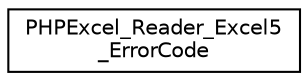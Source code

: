 digraph "Иерархия классов. Графический вид."
{
  edge [fontname="Helvetica",fontsize="10",labelfontname="Helvetica",labelfontsize="10"];
  node [fontname="Helvetica",fontsize="10",shape=record];
  rankdir="LR";
  Node0 [label="PHPExcel_Reader_Excel5\l_ErrorCode",height=0.2,width=0.4,color="black", fillcolor="white", style="filled",URL="$class_p_h_p_excel___reader___excel5___error_code.html"];
}
